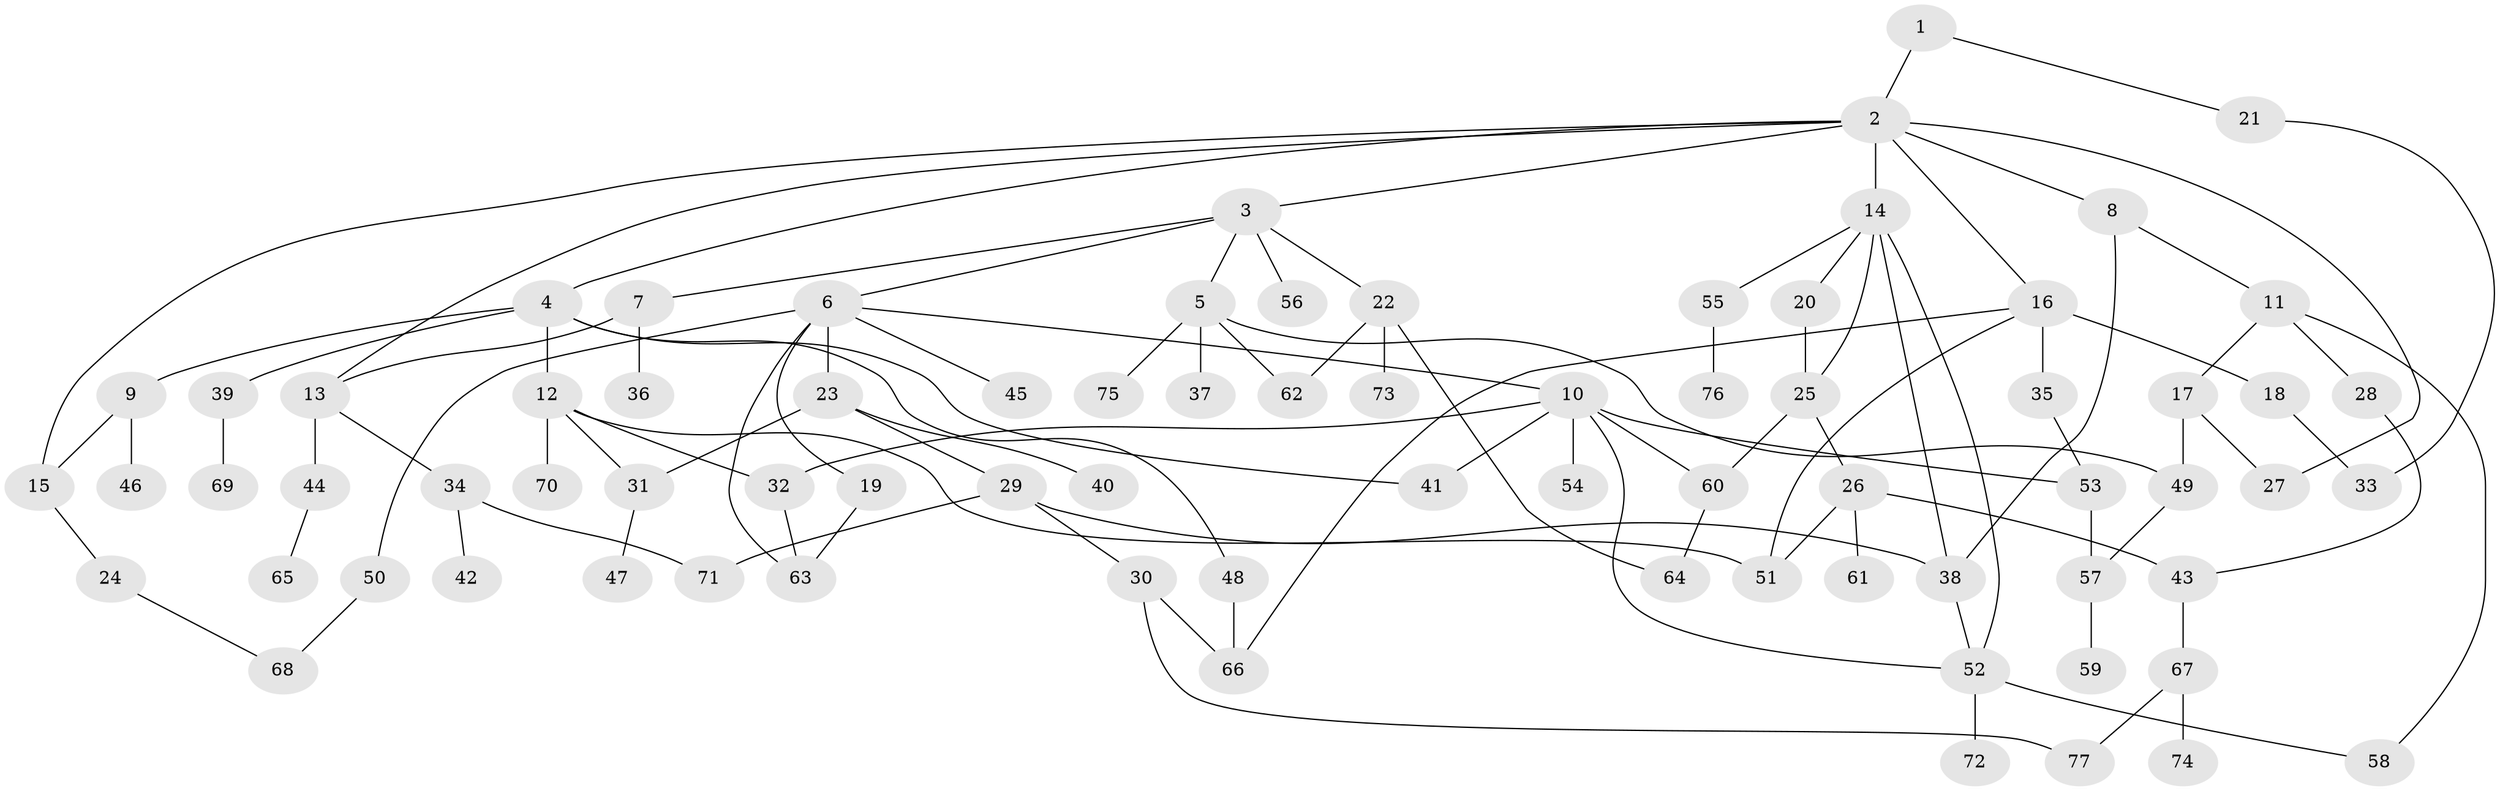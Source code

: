 // Generated by graph-tools (version 1.1) at 2025/10/02/27/25 16:10:52]
// undirected, 77 vertices, 105 edges
graph export_dot {
graph [start="1"]
  node [color=gray90,style=filled];
  1;
  2;
  3;
  4;
  5;
  6;
  7;
  8;
  9;
  10;
  11;
  12;
  13;
  14;
  15;
  16;
  17;
  18;
  19;
  20;
  21;
  22;
  23;
  24;
  25;
  26;
  27;
  28;
  29;
  30;
  31;
  32;
  33;
  34;
  35;
  36;
  37;
  38;
  39;
  40;
  41;
  42;
  43;
  44;
  45;
  46;
  47;
  48;
  49;
  50;
  51;
  52;
  53;
  54;
  55;
  56;
  57;
  58;
  59;
  60;
  61;
  62;
  63;
  64;
  65;
  66;
  67;
  68;
  69;
  70;
  71;
  72;
  73;
  74;
  75;
  76;
  77;
  1 -- 2;
  1 -- 21;
  2 -- 3;
  2 -- 4;
  2 -- 8;
  2 -- 13;
  2 -- 14;
  2 -- 15;
  2 -- 16;
  2 -- 27;
  3 -- 5;
  3 -- 6;
  3 -- 7;
  3 -- 22;
  3 -- 56;
  4 -- 9;
  4 -- 12;
  4 -- 39;
  4 -- 48;
  4 -- 41;
  5 -- 37;
  5 -- 75;
  5 -- 49;
  5 -- 62;
  6 -- 10;
  6 -- 19;
  6 -- 23;
  6 -- 45;
  6 -- 50;
  6 -- 63;
  7 -- 36;
  7 -- 13;
  8 -- 11;
  8 -- 38;
  9 -- 46;
  9 -- 15;
  10 -- 32;
  10 -- 41;
  10 -- 53;
  10 -- 54;
  10 -- 60;
  10 -- 52;
  11 -- 17;
  11 -- 28;
  11 -- 58;
  12 -- 31;
  12 -- 51;
  12 -- 70;
  12 -- 32;
  13 -- 34;
  13 -- 44;
  14 -- 20;
  14 -- 25;
  14 -- 55;
  14 -- 38;
  14 -- 52;
  15 -- 24;
  16 -- 18;
  16 -- 35;
  16 -- 66;
  16 -- 51;
  17 -- 49;
  17 -- 27;
  18 -- 33;
  19 -- 63;
  20 -- 25;
  21 -- 33;
  22 -- 62;
  22 -- 73;
  22 -- 64;
  23 -- 29;
  23 -- 40;
  23 -- 31;
  24 -- 68;
  25 -- 26;
  25 -- 60;
  26 -- 61;
  26 -- 51;
  26 -- 43;
  28 -- 43;
  29 -- 30;
  29 -- 71;
  29 -- 38;
  30 -- 77;
  30 -- 66;
  31 -- 47;
  32 -- 63;
  34 -- 42;
  34 -- 71;
  35 -- 53;
  38 -- 52;
  39 -- 69;
  43 -- 67;
  44 -- 65;
  48 -- 66;
  49 -- 57;
  50 -- 68;
  52 -- 72;
  52 -- 58;
  53 -- 57;
  55 -- 76;
  57 -- 59;
  60 -- 64;
  67 -- 74;
  67 -- 77;
}
